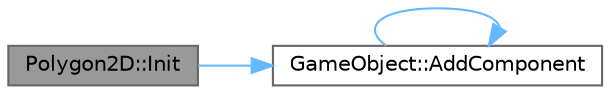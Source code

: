 digraph "Polygon2D::Init"
{
 // LATEX_PDF_SIZE
  bgcolor="transparent";
  edge [fontname=Helvetica,fontsize=10,labelfontname=Helvetica,labelfontsize=10];
  node [fontname=Helvetica,fontsize=10,shape=box,height=0.2,width=0.4];
  rankdir="LR";
  Node1 [id="Node000001",label="Polygon2D::Init",height=0.2,width=0.4,color="gray40", fillcolor="grey60", style="filled", fontcolor="black",tooltip="オブジェクトの初期化を行います。"];
  Node1 -> Node2 [id="edge3_Node000001_Node000002",color="steelblue1",style="solid",tooltip=" "];
  Node2 [id="Node000002",label="GameObject::AddComponent",height=0.2,width=0.4,color="grey40", fillcolor="white", style="filled",URL="$class_game_object.html#a811dc08b79009b3af153721df972e761",tooltip="オブジェクトに新しいコンポーネントを追加します。"];
  Node2 -> Node2 [id="edge4_Node000002_Node000002",color="steelblue1",style="solid",tooltip=" "];
}
